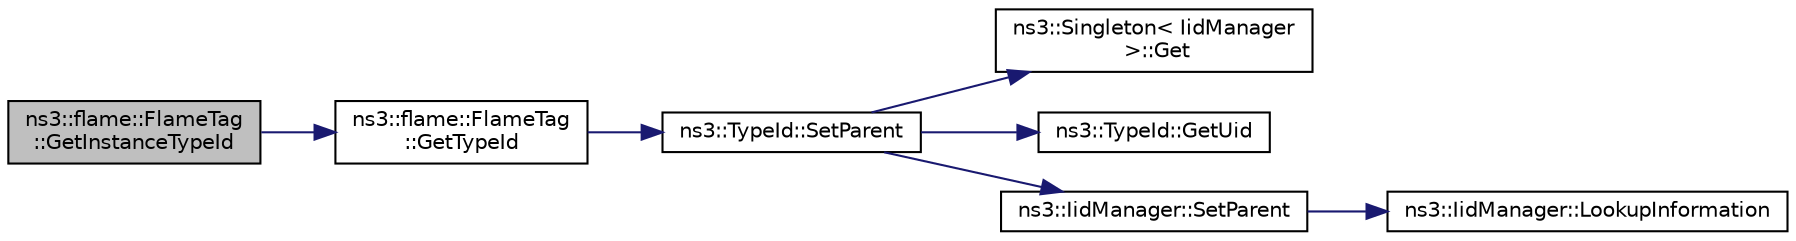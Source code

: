 digraph "ns3::flame::FlameTag::GetInstanceTypeId"
{
 // LATEX_PDF_SIZE
  edge [fontname="Helvetica",fontsize="10",labelfontname="Helvetica",labelfontsize="10"];
  node [fontname="Helvetica",fontsize="10",shape=record];
  rankdir="LR";
  Node1 [label="ns3::flame::FlameTag\l::GetInstanceTypeId",height=0.2,width=0.4,color="black", fillcolor="grey75", style="filled", fontcolor="black",tooltip="Get the most derived TypeId for this Object."];
  Node1 -> Node2 [color="midnightblue",fontsize="10",style="solid",fontname="Helvetica"];
  Node2 [label="ns3::flame::FlameTag\l::GetTypeId",height=0.2,width=0.4,color="black", fillcolor="white", style="filled",URL="$classns3_1_1flame_1_1_flame_tag.html#a7da70313911ac3b1d7e661a1f7c389a2",tooltip="Get the type ID."];
  Node2 -> Node3 [color="midnightblue",fontsize="10",style="solid",fontname="Helvetica"];
  Node3 [label="ns3::TypeId::SetParent",height=0.2,width=0.4,color="black", fillcolor="white", style="filled",URL="$classns3_1_1_type_id.html#abaaca67ab7d2471067e7c275df0f7309",tooltip="Set the parent TypeId."];
  Node3 -> Node4 [color="midnightblue",fontsize="10",style="solid",fontname="Helvetica"];
  Node4 [label="ns3::Singleton\< IidManager\l \>::Get",height=0.2,width=0.4,color="black", fillcolor="white", style="filled",URL="$classns3_1_1_singleton.html#a80a2cd3c25a27ea72add7a9f7a141ffa",tooltip="Get a pointer to the singleton instance."];
  Node3 -> Node5 [color="midnightblue",fontsize="10",style="solid",fontname="Helvetica"];
  Node5 [label="ns3::TypeId::GetUid",height=0.2,width=0.4,color="black", fillcolor="white", style="filled",URL="$classns3_1_1_type_id.html#a429535085325d6f926724771446d9047",tooltip="Get the internal id of this TypeId."];
  Node3 -> Node6 [color="midnightblue",fontsize="10",style="solid",fontname="Helvetica"];
  Node6 [label="ns3::IidManager::SetParent",height=0.2,width=0.4,color="black", fillcolor="white", style="filled",URL="$classns3_1_1_iid_manager.html#a4042931260554c907699367b6811426f",tooltip="Set the parent of a type id."];
  Node6 -> Node7 [color="midnightblue",fontsize="10",style="solid",fontname="Helvetica"];
  Node7 [label="ns3::IidManager::LookupInformation",height=0.2,width=0.4,color="black", fillcolor="white", style="filled",URL="$classns3_1_1_iid_manager.html#a84af06b798b21fa700469a3ac5f65f3f",tooltip="Retrieve the information record for a type."];
}
